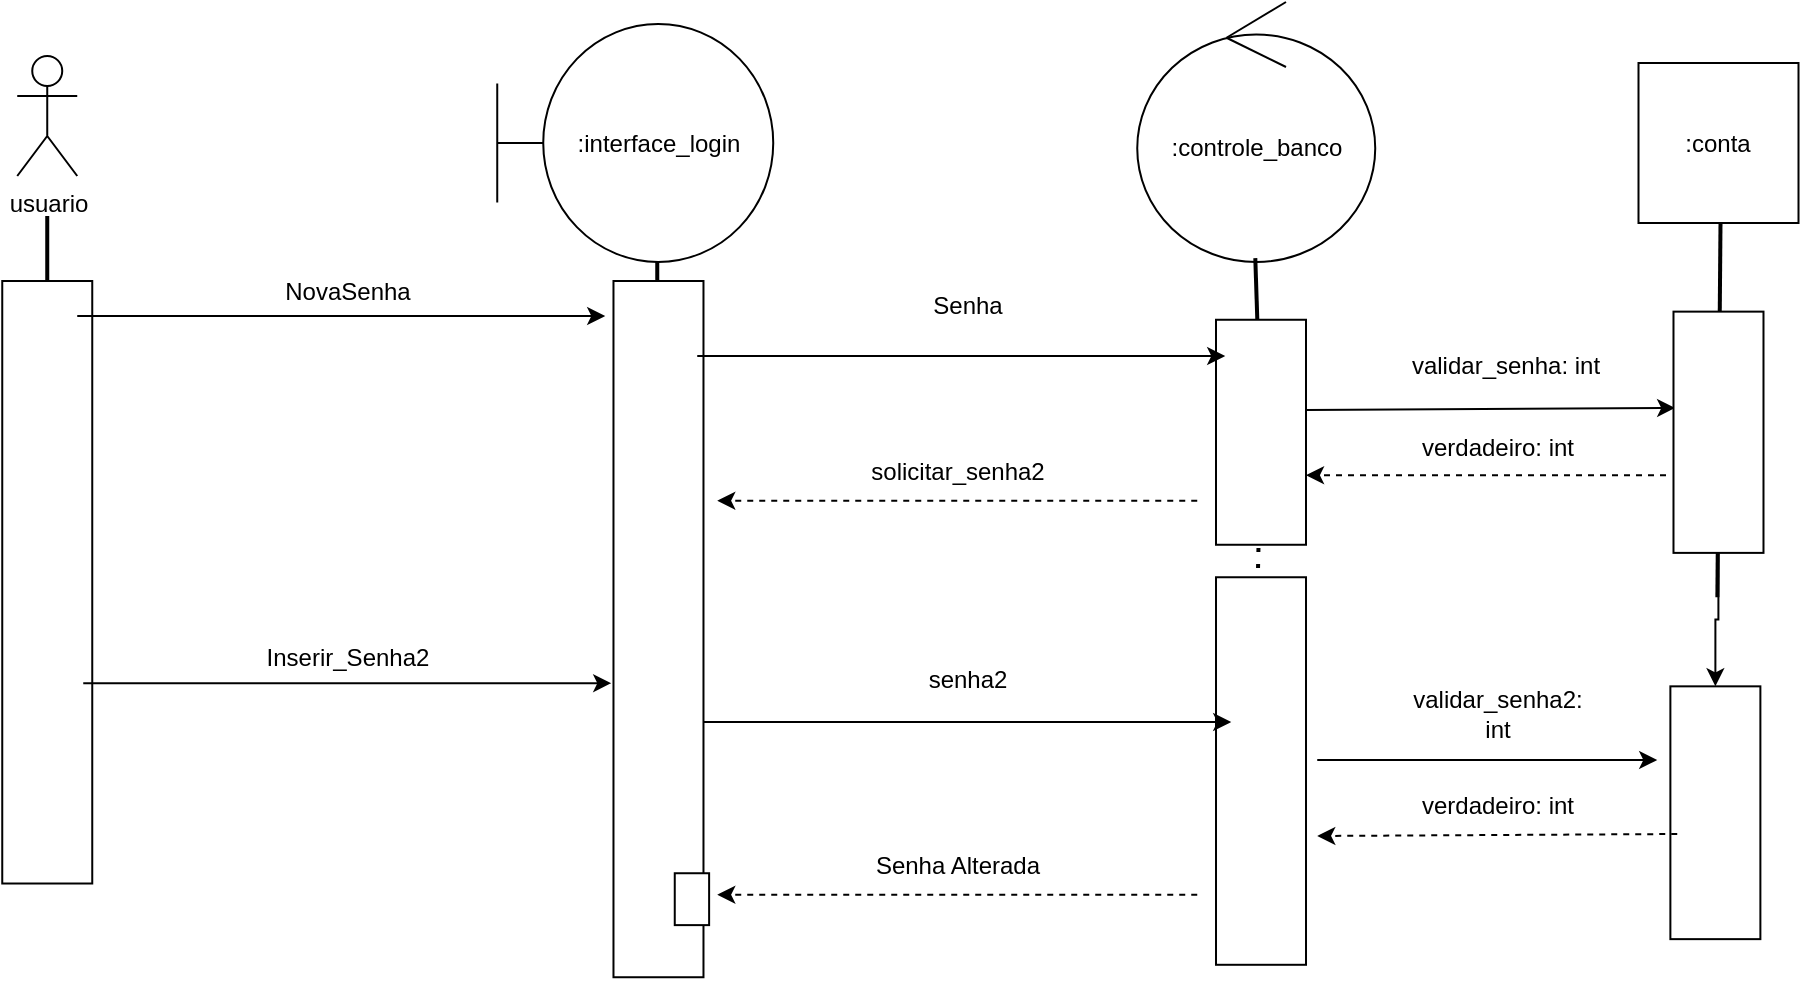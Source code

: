 <mxfile version="13.9.9" type="device"><diagram name="Página-1" id="eReAcBBjHgbRL-itAvad"><mxGraphModel dx="1086" dy="787" grid="1" gridSize="10" guides="1" tooltips="1" connect="1" arrows="1" fold="1" page="1" pageScale="1" pageWidth="1169" pageHeight="1654" math="0" shadow="0"><root><mxCell id="0"/><mxCell id="1" parent="0"/><mxCell id="lkhluXt3Q3CNAkL0iagc-1" value=":interface_login" style="shape=umlBoundary;whiteSpace=wrap;html=1;" parent="1" vertex="1"><mxGeometry x="395.62" y="131" width="138" height="119" as="geometry"/></mxCell><mxCell id="lkhluXt3Q3CNAkL0iagc-2" value="usuario" style="shape=umlActor;verticalLabelPosition=bottom;verticalAlign=top;html=1;" parent="1" vertex="1"><mxGeometry x="155.62" y="147" width="30" height="60" as="geometry"/></mxCell><mxCell id="lkhluXt3Q3CNAkL0iagc-3" value=":controle_banco" style="ellipse;shape=umlControl;whiteSpace=wrap;html=1;" parent="1" vertex="1"><mxGeometry x="715.62" y="120" width="119" height="130" as="geometry"/></mxCell><mxCell id="lkhluXt3Q3CNAkL0iagc-4" value="" style="endArrow=none;html=1;strokeWidth=2;rounded=0;" parent="1" edge="1"><mxGeometry width="50" height="50" relative="1" as="geometry"><mxPoint x="170.62" y="437" as="sourcePoint"/><mxPoint x="170.62" y="227" as="targetPoint"/></mxGeometry></mxCell><mxCell id="lkhluXt3Q3CNAkL0iagc-5" value="" style="endArrow=none;html=1;strokeWidth=2;rounded=0;" parent="1" source="lkhluXt3Q3CNAkL0iagc-9" edge="1"><mxGeometry width="50" height="50" relative="1" as="geometry"><mxPoint x="475.62" y="460" as="sourcePoint"/><mxPoint x="475.62" y="250" as="targetPoint"/></mxGeometry></mxCell><mxCell id="lkhluXt3Q3CNAkL0iagc-6" value="" style="endArrow=none;html=1;strokeWidth=2;rounded=0;entryX=0.496;entryY=0.985;entryDx=0;entryDy=0;entryPerimeter=0;" parent="1" source="lkhluXt3Q3CNAkL0iagc-11" target="lkhluXt3Q3CNAkL0iagc-3" edge="1"><mxGeometry width="50" height="50" relative="1" as="geometry"><mxPoint x="774.62" y="467" as="sourcePoint"/><mxPoint x="774.62" y="257" as="targetPoint"/></mxGeometry></mxCell><mxCell id="lkhluXt3Q3CNAkL0iagc-7" value="" style="rounded=0;whiteSpace=wrap;html=1;rotation=-90;" parent="1" vertex="1"><mxGeometry x="20.0" y="387.63" width="301.25" height="45" as="geometry"/></mxCell><mxCell id="lkhluXt3Q3CNAkL0iagc-8" value="" style="endArrow=none;dashed=1;html=1;dashPattern=1 3;strokeWidth=2;rounded=0;" parent="1" target="lkhluXt3Q3CNAkL0iagc-9" edge="1"><mxGeometry width="50" height="50" relative="1" as="geometry"><mxPoint x="475.62" y="460" as="sourcePoint"/><mxPoint x="475.62" y="250" as="targetPoint"/></mxGeometry></mxCell><mxCell id="lkhluXt3Q3CNAkL0iagc-9" value="" style="rounded=0;whiteSpace=wrap;html=1;rotation=-90;" parent="1" vertex="1"><mxGeometry x="302.18" y="411.06" width="348.12" height="45" as="geometry"/></mxCell><mxCell id="lkhluXt3Q3CNAkL0iagc-10" value="" style="endArrow=none;dashed=1;html=1;dashPattern=1 3;strokeWidth=2;rounded=0;" parent="1" target="lkhluXt3Q3CNAkL0iagc-11" edge="1"><mxGeometry width="50" height="50" relative="1" as="geometry"><mxPoint x="774.62" y="467" as="sourcePoint"/><mxPoint x="774.62" y="257" as="targetPoint"/></mxGeometry></mxCell><mxCell id="lkhluXt3Q3CNAkL0iagc-11" value="" style="rounded=0;whiteSpace=wrap;html=1;rotation=-90;" parent="1" vertex="1"><mxGeometry x="721.25" y="312.63" width="112.5" height="45" as="geometry"/></mxCell><mxCell id="lkhluXt3Q3CNAkL0iagc-12" value="" style="endArrow=classic;html=1;rounded=0;" parent="1" edge="1"><mxGeometry width="50" height="50" relative="1" as="geometry"><mxPoint x="185.62" y="277" as="sourcePoint"/><mxPoint x="449.62" y="277" as="targetPoint"/></mxGeometry></mxCell><mxCell id="lkhluXt3Q3CNAkL0iagc-13" value="" style="endArrow=classic;html=1;rounded=0;" parent="1" edge="1"><mxGeometry width="50" height="50" relative="1" as="geometry"><mxPoint x="495.62" y="297" as="sourcePoint"/><mxPoint x="759.62" y="297" as="targetPoint"/></mxGeometry></mxCell><mxCell id="lkhluXt3Q3CNAkL0iagc-14" value="NovaSenha" style="text;html=1;strokeColor=none;fillColor=none;align=center;verticalAlign=middle;whiteSpace=wrap;rounded=0;" parent="1" vertex="1"><mxGeometry x="255.62" y="250" width="130" height="30" as="geometry"/></mxCell><mxCell id="lkhluXt3Q3CNAkL0iagc-15" value="Senha" style="text;html=1;strokeColor=none;fillColor=none;align=center;verticalAlign=middle;whiteSpace=wrap;rounded=0;" parent="1" vertex="1"><mxGeometry x="565.62" y="257" width="130" height="30" as="geometry"/></mxCell><mxCell id="lkhluXt3Q3CNAkL0iagc-16" value=":conta" style="whiteSpace=wrap;html=1;aspect=fixed;" parent="1" vertex="1"><mxGeometry x="966.25" y="150.5" width="80" height="80" as="geometry"/></mxCell><mxCell id="lkhluXt3Q3CNAkL0iagc-17" value="" style="endArrow=none;html=1;strokeWidth=2;rounded=0;entryX=0.5;entryY=1;entryDx=0;entryDy=0;exitX=1;exitY=0.5;exitDx=0;exitDy=0;" parent="1" edge="1"><mxGeometry width="50" height="50" relative="1" as="geometry"><mxPoint x="1005.685" y="417.625" as="sourcePoint"/><mxPoint x="1007.25" y="230.5" as="targetPoint"/></mxGeometry></mxCell><mxCell id="lkhluXt3Q3CNAkL0iagc-18" value="" style="endArrow=classic;html=1;rounded=0;entryX=0.601;entryY=0.019;entryDx=0;entryDy=0;entryPerimeter=0;exitX=0.599;exitY=1;exitDx=0;exitDy=0;exitPerimeter=0;" parent="1" target="lkhluXt3Q3CNAkL0iagc-24" edge="1" source="lkhluXt3Q3CNAkL0iagc-11"><mxGeometry width="50" height="50" relative="1" as="geometry"><mxPoint x="805.62" y="327" as="sourcePoint"/><mxPoint x="769.62" y="307" as="targetPoint"/></mxGeometry></mxCell><mxCell id="lkhluXt3Q3CNAkL0iagc-19" value="validar_senha: int" style="text;html=1;strokeColor=none;fillColor=none;align=center;verticalAlign=middle;whiteSpace=wrap;rounded=0;" parent="1" vertex="1"><mxGeometry x="834.62" y="287" width="130" height="30" as="geometry"/></mxCell><mxCell id="lkhluXt3Q3CNAkL0iagc-21" value="" style="rounded=0;whiteSpace=wrap;html=1;rotation=-90;" parent="1" vertex="1"><mxGeometry x="680.62" y="482.01" width="193.77" height="45" as="geometry"/></mxCell><mxCell id="lkhluXt3Q3CNAkL0iagc-22" value="" style="rounded=0;whiteSpace=wrap;html=1;rotation=-90;" parent="1" vertex="1"><mxGeometry x="941.49" y="502.87" width="126.4" height="45" as="geometry"/></mxCell><mxCell id="lkhluXt3Q3CNAkL0iagc-23" value="" style="edgeStyle=orthogonalEdgeStyle;rounded=0;orthogonalLoop=1;jettySize=auto;html=1;" parent="1" source="lkhluXt3Q3CNAkL0iagc-24" target="lkhluXt3Q3CNAkL0iagc-22" edge="1"><mxGeometry relative="1" as="geometry"/></mxCell><mxCell id="lkhluXt3Q3CNAkL0iagc-24" value="" style="rounded=0;whiteSpace=wrap;html=1;rotation=-90;" parent="1" vertex="1"><mxGeometry x="945.93" y="312.63" width="120.63" height="45" as="geometry"/></mxCell><mxCell id="lkhluXt3Q3CNAkL0iagc-25" value="" style="endArrow=classic;html=1;rounded=0;dashed=1;" parent="1" edge="1"><mxGeometry width="50" height="50" relative="1" as="geometry"><mxPoint x="745.62" y="369.37" as="sourcePoint"/><mxPoint x="505.62" y="369.37" as="targetPoint"/></mxGeometry></mxCell><mxCell id="lkhluXt3Q3CNAkL0iagc-26" value="solicitar_senha2" style="text;html=1;strokeColor=none;fillColor=none;align=center;verticalAlign=middle;whiteSpace=wrap;rounded=0;" parent="1" vertex="1"><mxGeometry x="575.62" y="340" width="100" height="30" as="geometry"/></mxCell><mxCell id="lkhluXt3Q3CNAkL0iagc-27" value="" style="endArrow=classic;html=1;rounded=0;" parent="1" edge="1"><mxGeometry width="50" height="50" relative="1" as="geometry"><mxPoint x="188.62" y="460.6" as="sourcePoint"/><mxPoint x="452.62" y="460.6" as="targetPoint"/></mxGeometry></mxCell><mxCell id="lkhluXt3Q3CNAkL0iagc-28" value="Inserir_Senha2" style="text;html=1;strokeColor=none;fillColor=none;align=center;verticalAlign=middle;whiteSpace=wrap;rounded=0;" parent="1" vertex="1"><mxGeometry x="255.62" y="432.63" width="130" height="30" as="geometry"/></mxCell><mxCell id="lkhluXt3Q3CNAkL0iagc-29" value="" style="endArrow=classic;html=1;rounded=0;" parent="1" edge="1"><mxGeometry width="50" height="50" relative="1" as="geometry"><mxPoint x="498.62" y="480" as="sourcePoint"/><mxPoint x="762.62" y="480" as="targetPoint"/></mxGeometry></mxCell><mxCell id="lkhluXt3Q3CNAkL0iagc-30" value="senha2" style="text;html=1;strokeColor=none;fillColor=none;align=center;verticalAlign=middle;whiteSpace=wrap;rounded=0;" parent="1" vertex="1"><mxGeometry x="565.62" y="443.63" width="130" height="30" as="geometry"/></mxCell><mxCell id="lkhluXt3Q3CNAkL0iagc-31" value="" style="endArrow=classic;html=1;rounded=0;" parent="1" edge="1"><mxGeometry width="50" height="50" relative="1" as="geometry"><mxPoint x="805.62" y="499" as="sourcePoint"/><mxPoint x="975.62" y="499" as="targetPoint"/></mxGeometry></mxCell><mxCell id="lkhluXt3Q3CNAkL0iagc-32" value="" style="endArrow=classic;html=1;rounded=0;dashed=1;" parent="1" edge="1"><mxGeometry width="50" height="50" relative="1" as="geometry"><mxPoint x="745.62" y="566.37" as="sourcePoint"/><mxPoint x="505.62" y="566.37" as="targetPoint"/></mxGeometry></mxCell><mxCell id="lkhluXt3Q3CNAkL0iagc-33" value="Senha Alterada" style="text;html=1;strokeColor=none;fillColor=none;align=center;verticalAlign=middle;whiteSpace=wrap;rounded=0;" parent="1" vertex="1"><mxGeometry x="575.62" y="537" width="100" height="30" as="geometry"/></mxCell><mxCell id="lkhluXt3Q3CNAkL0iagc-34" value="" style="endArrow=classic;html=1;rounded=0;dashed=1;" parent="1" edge="1"><mxGeometry width="50" height="50" relative="1" as="geometry"><mxPoint x="985.62" y="536" as="sourcePoint"/><mxPoint x="805.62" y="537" as="targetPoint"/></mxGeometry></mxCell><mxCell id="lkhluXt3Q3CNAkL0iagc-35" value="verdadeiro: int" style="text;html=1;strokeColor=none;fillColor=none;align=center;verticalAlign=middle;whiteSpace=wrap;rounded=0;" parent="1" vertex="1"><mxGeometry x="845.62" y="506.63" width="100" height="30" as="geometry"/></mxCell><mxCell id="lkhluXt3Q3CNAkL0iagc-36" value="validar_senha2: int" style="text;html=1;strokeColor=none;fillColor=none;align=center;verticalAlign=middle;whiteSpace=wrap;rounded=0;" parent="1" vertex="1"><mxGeometry x="845.62" y="460.6" width="100" height="30" as="geometry"/></mxCell><mxCell id="6wQAjoXmNtVEoaMqgxqE-1" value="" style="endArrow=classic;html=1;rounded=0;dashed=1;" edge="1" parent="1"><mxGeometry width="50" height="50" relative="1" as="geometry"><mxPoint x="980" y="356.63" as="sourcePoint"/><mxPoint x="800" y="356.63" as="targetPoint"/></mxGeometry></mxCell><mxCell id="6wQAjoXmNtVEoaMqgxqE-2" value="verdadeiro: int" style="text;html=1;strokeColor=none;fillColor=none;align=center;verticalAlign=middle;whiteSpace=wrap;rounded=0;" vertex="1" parent="1"><mxGeometry x="845.62" y="327.63" width="100" height="30" as="geometry"/></mxCell><mxCell id="6wQAjoXmNtVEoaMqgxqE-3" value="" style="rounded=0;whiteSpace=wrap;html=1;rotation=-90;" vertex="1" parent="1"><mxGeometry x="480" y="560" width="25.94" height="17.18" as="geometry"/></mxCell></root></mxGraphModel></diagram></mxfile>